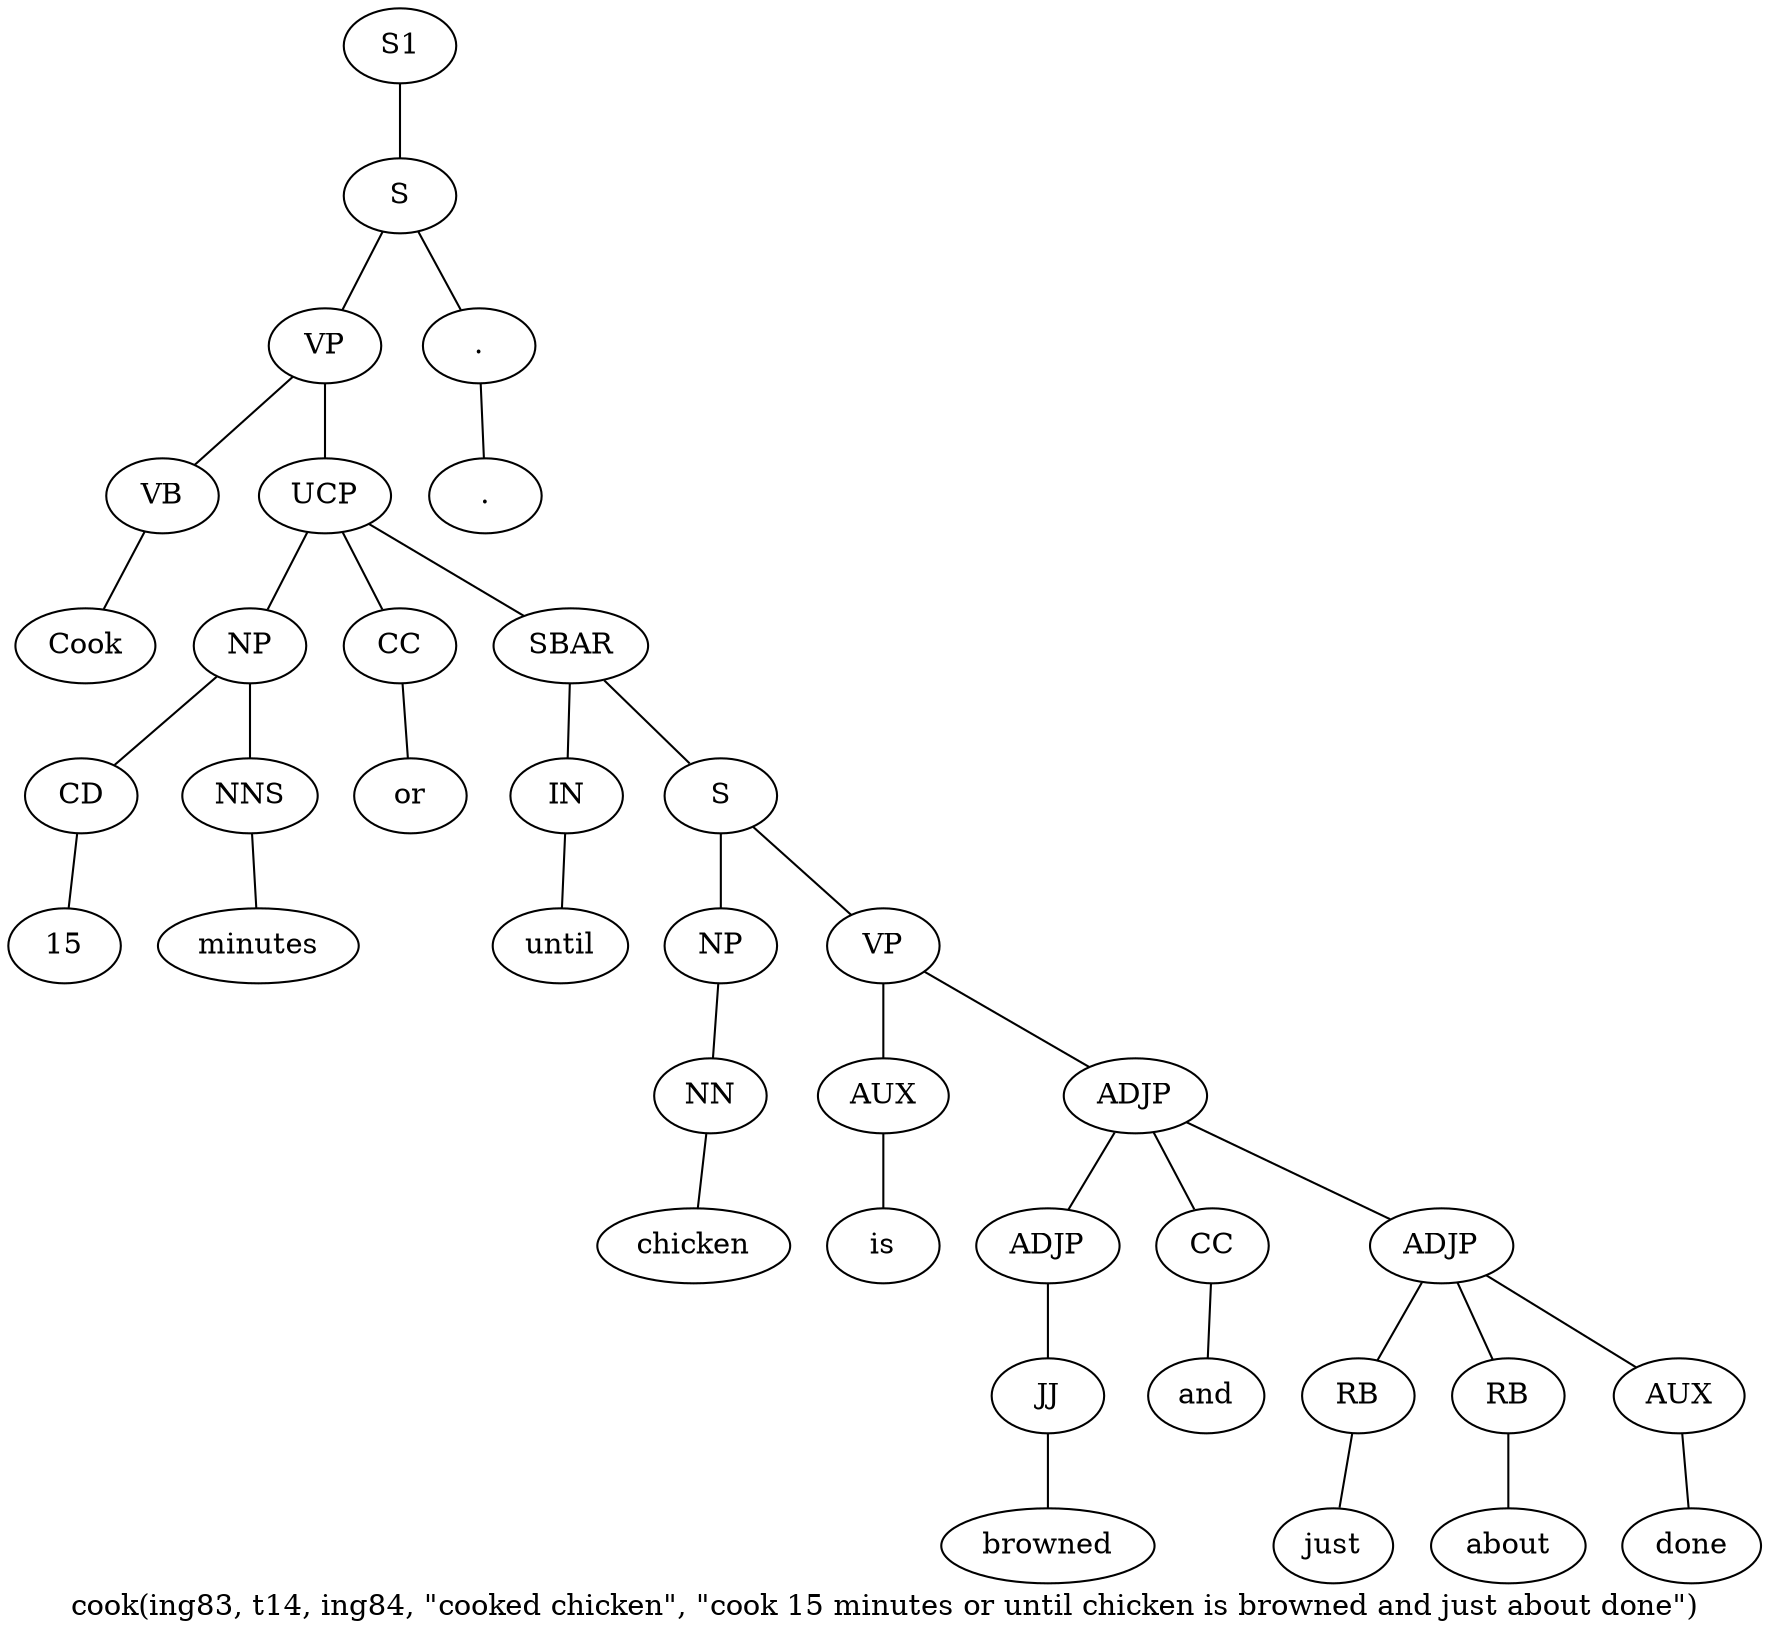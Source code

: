 graph SyntaxGraph {
	label = "cook(ing83, t14, ing84, \"cooked chicken\", \"cook 15 minutes or until chicken is browned and just about done\")";
	Node0 [label="S1"];
	Node1 [label="S"];
	Node2 [label="VP"];
	Node3 [label="VB"];
	Node4 [label="Cook"];
	Node5 [label="UCP"];
	Node6 [label="NP"];
	Node7 [label="CD"];
	Node8 [label="15"];
	Node9 [label="NNS"];
	Node10 [label="minutes"];
	Node11 [label="CC"];
	Node12 [label="or"];
	Node13 [label="SBAR"];
	Node14 [label="IN"];
	Node15 [label="until"];
	Node16 [label="S"];
	Node17 [label="NP"];
	Node18 [label="NN"];
	Node19 [label="chicken"];
	Node20 [label="VP"];
	Node21 [label="AUX"];
	Node22 [label="is"];
	Node23 [label="ADJP"];
	Node24 [label="ADJP"];
	Node25 [label="JJ"];
	Node26 [label="browned"];
	Node27 [label="CC"];
	Node28 [label="and"];
	Node29 [label="ADJP"];
	Node30 [label="RB"];
	Node31 [label="just"];
	Node32 [label="RB"];
	Node33 [label="about"];
	Node34 [label="AUX"];
	Node35 [label="done"];
	Node36 [label="."];
	Node37 [label="."];

	Node0 -- Node1;
	Node1 -- Node2;
	Node1 -- Node36;
	Node2 -- Node3;
	Node2 -- Node5;
	Node3 -- Node4;
	Node5 -- Node6;
	Node5 -- Node11;
	Node5 -- Node13;
	Node6 -- Node7;
	Node6 -- Node9;
	Node7 -- Node8;
	Node9 -- Node10;
	Node11 -- Node12;
	Node13 -- Node14;
	Node13 -- Node16;
	Node14 -- Node15;
	Node16 -- Node17;
	Node16 -- Node20;
	Node17 -- Node18;
	Node18 -- Node19;
	Node20 -- Node21;
	Node20 -- Node23;
	Node21 -- Node22;
	Node23 -- Node24;
	Node23 -- Node27;
	Node23 -- Node29;
	Node24 -- Node25;
	Node25 -- Node26;
	Node27 -- Node28;
	Node29 -- Node30;
	Node29 -- Node32;
	Node29 -- Node34;
	Node30 -- Node31;
	Node32 -- Node33;
	Node34 -- Node35;
	Node36 -- Node37;
}